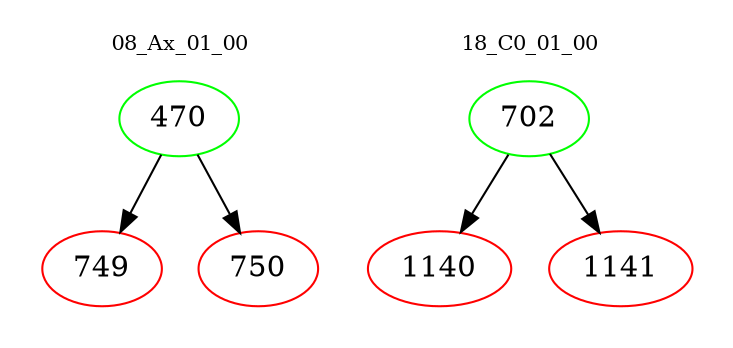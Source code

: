 digraph{
subgraph cluster_0 {
color = white
label = "08_Ax_01_00";
fontsize=10;
T0_470 [label="470", color="green"]
T0_470 -> T0_749 [color="black"]
T0_749 [label="749", color="red"]
T0_470 -> T0_750 [color="black"]
T0_750 [label="750", color="red"]
}
subgraph cluster_1 {
color = white
label = "18_C0_01_00";
fontsize=10;
T1_702 [label="702", color="green"]
T1_702 -> T1_1140 [color="black"]
T1_1140 [label="1140", color="red"]
T1_702 -> T1_1141 [color="black"]
T1_1141 [label="1141", color="red"]
}
}
